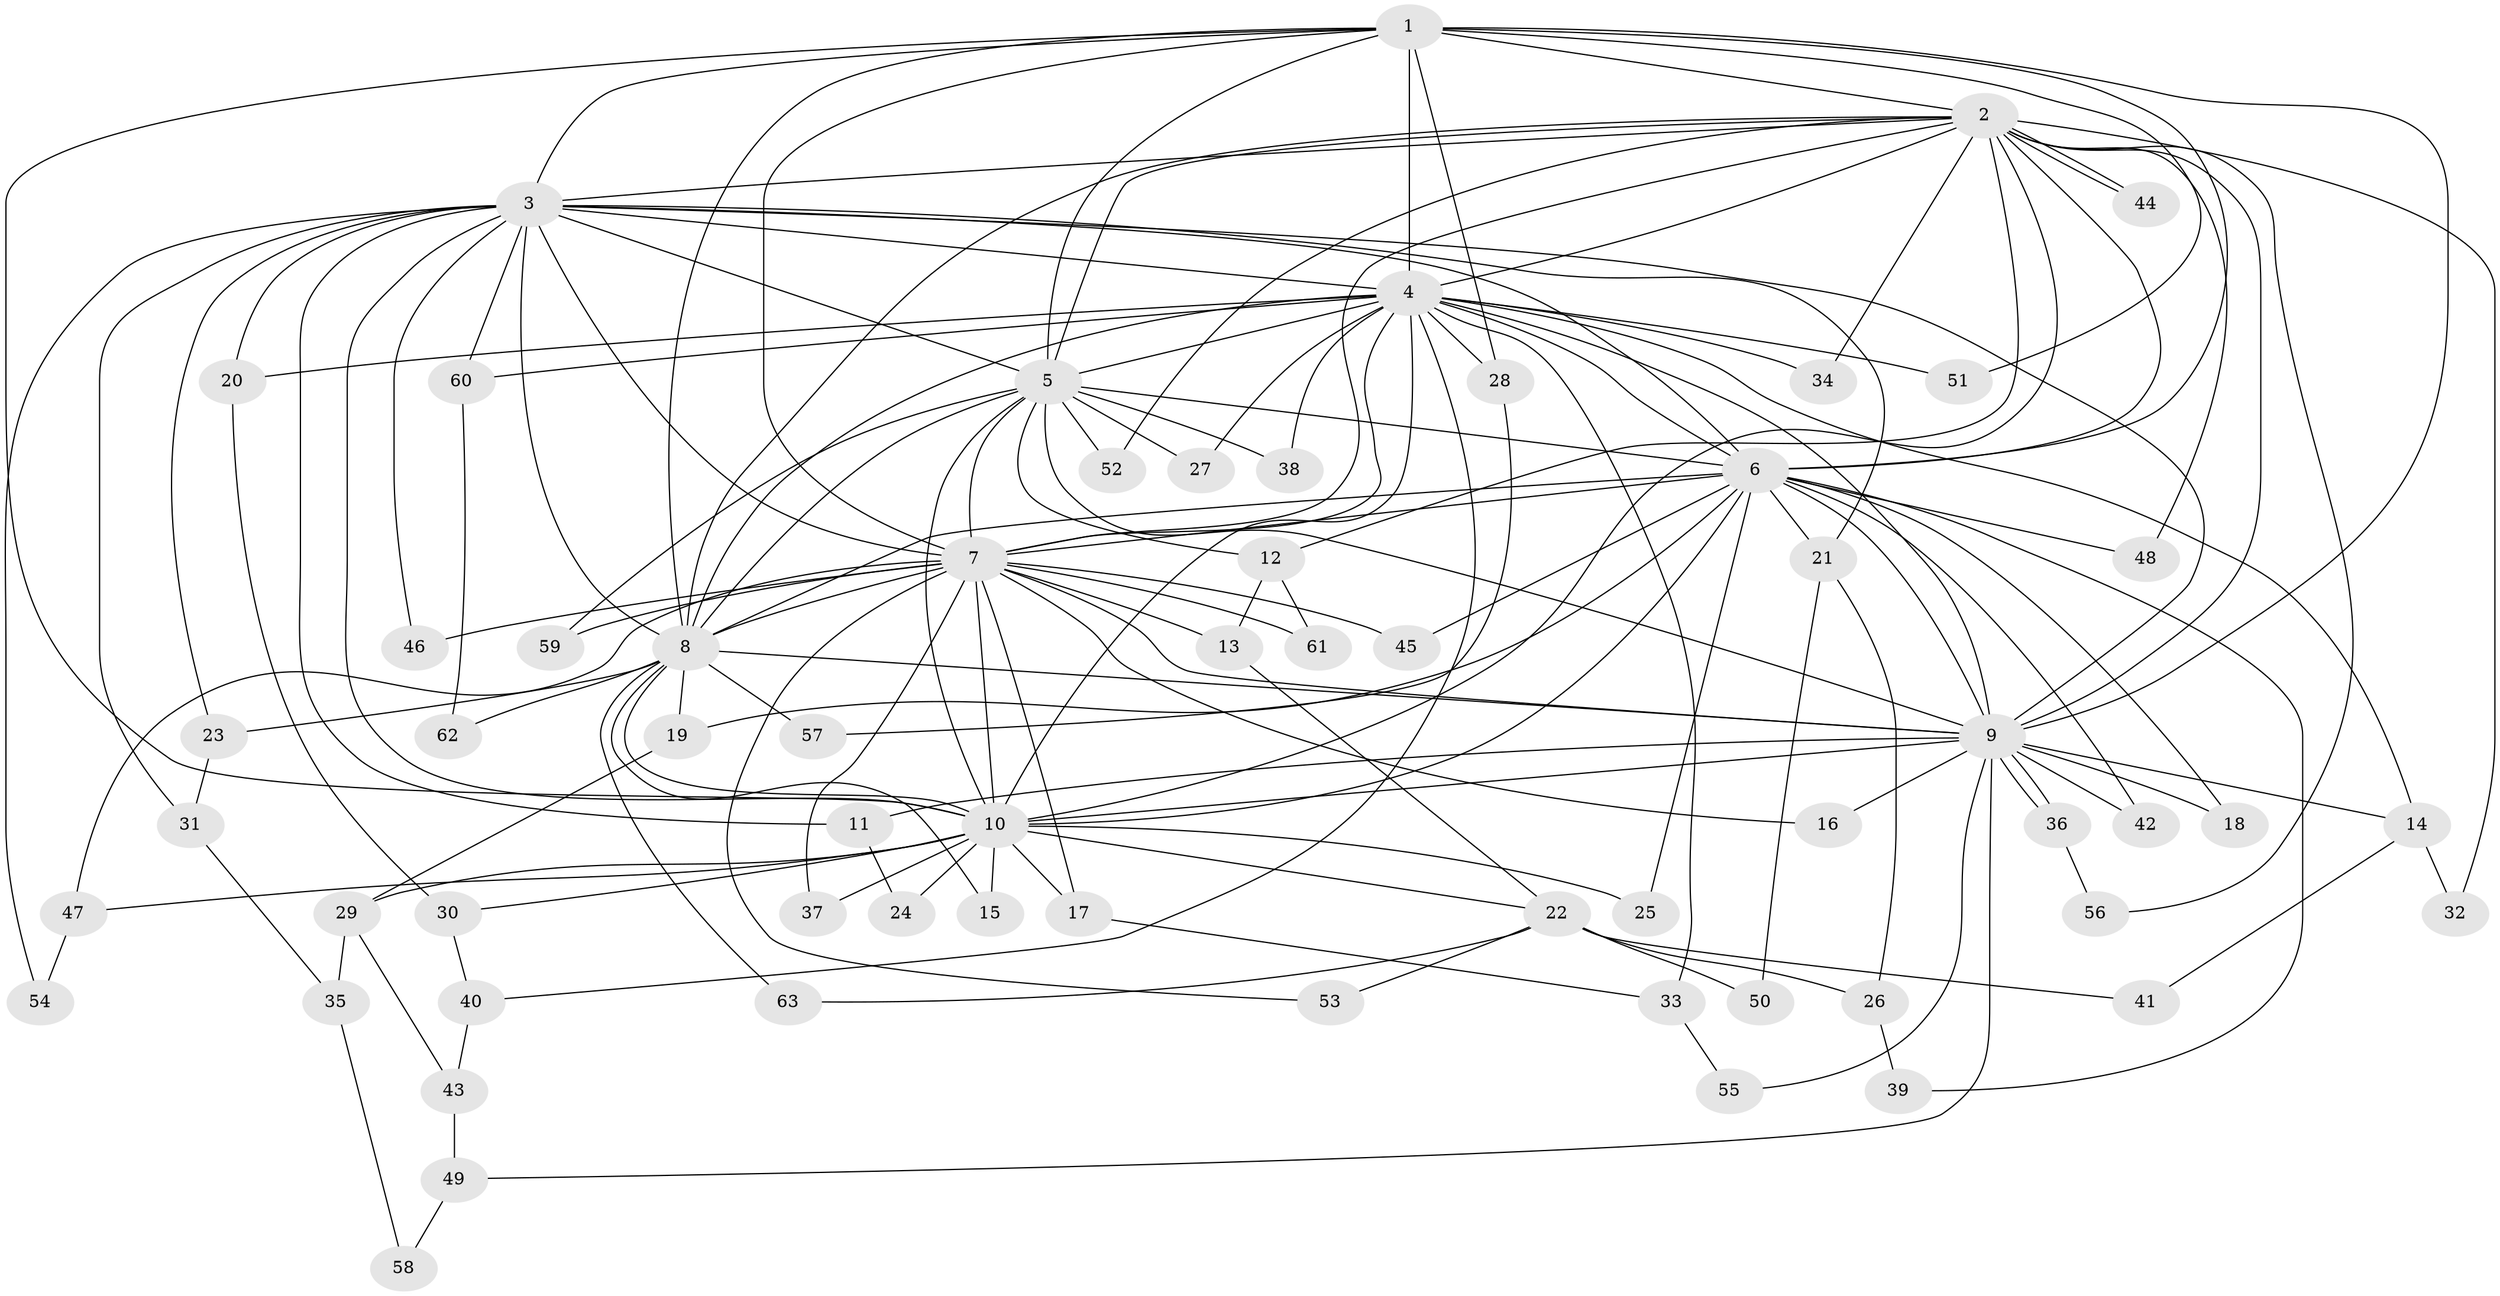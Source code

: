 // coarse degree distribution, {14: 0.02631578947368421, 12: 0.02631578947368421, 13: 0.05263157894736842, 8: 0.02631578947368421, 15: 0.02631578947368421, 11: 0.02631578947368421, 3: 0.23684210526315788, 4: 0.05263157894736842, 7: 0.02631578947368421, 6: 0.02631578947368421, 2: 0.42105263157894735, 5: 0.02631578947368421, 1: 0.02631578947368421}
// Generated by graph-tools (version 1.1) at 2025/49/03/04/25 22:49:20]
// undirected, 63 vertices, 151 edges
graph export_dot {
  node [color=gray90,style=filled];
  1;
  2;
  3;
  4;
  5;
  6;
  7;
  8;
  9;
  10;
  11;
  12;
  13;
  14;
  15;
  16;
  17;
  18;
  19;
  20;
  21;
  22;
  23;
  24;
  25;
  26;
  27;
  28;
  29;
  30;
  31;
  32;
  33;
  34;
  35;
  36;
  37;
  38;
  39;
  40;
  41;
  42;
  43;
  44;
  45;
  46;
  47;
  48;
  49;
  50;
  51;
  52;
  53;
  54;
  55;
  56;
  57;
  58;
  59;
  60;
  61;
  62;
  63;
  1 -- 2;
  1 -- 3;
  1 -- 4;
  1 -- 5;
  1 -- 6;
  1 -- 7;
  1 -- 8;
  1 -- 9;
  1 -- 10;
  1 -- 28;
  1 -- 51;
  2 -- 3;
  2 -- 4;
  2 -- 5;
  2 -- 6;
  2 -- 7;
  2 -- 8;
  2 -- 9;
  2 -- 10;
  2 -- 12;
  2 -- 32;
  2 -- 34;
  2 -- 44;
  2 -- 44;
  2 -- 48;
  2 -- 52;
  2 -- 56;
  3 -- 4;
  3 -- 5;
  3 -- 6;
  3 -- 7;
  3 -- 8;
  3 -- 9;
  3 -- 10;
  3 -- 11;
  3 -- 20;
  3 -- 21;
  3 -- 23;
  3 -- 31;
  3 -- 46;
  3 -- 54;
  3 -- 60;
  4 -- 5;
  4 -- 6;
  4 -- 7;
  4 -- 8;
  4 -- 9;
  4 -- 10;
  4 -- 14;
  4 -- 20;
  4 -- 27;
  4 -- 28;
  4 -- 33;
  4 -- 34;
  4 -- 38;
  4 -- 40;
  4 -- 51;
  4 -- 60;
  5 -- 6;
  5 -- 7;
  5 -- 8;
  5 -- 9;
  5 -- 10;
  5 -- 12;
  5 -- 27;
  5 -- 38;
  5 -- 52;
  5 -- 59;
  6 -- 7;
  6 -- 8;
  6 -- 9;
  6 -- 10;
  6 -- 18;
  6 -- 19;
  6 -- 21;
  6 -- 25;
  6 -- 39;
  6 -- 42;
  6 -- 45;
  6 -- 48;
  7 -- 8;
  7 -- 9;
  7 -- 10;
  7 -- 13;
  7 -- 16;
  7 -- 17;
  7 -- 37;
  7 -- 45;
  7 -- 46;
  7 -- 47;
  7 -- 53;
  7 -- 59;
  7 -- 61;
  8 -- 9;
  8 -- 10;
  8 -- 15;
  8 -- 19;
  8 -- 23;
  8 -- 57;
  8 -- 62;
  8 -- 63;
  9 -- 10;
  9 -- 11;
  9 -- 14;
  9 -- 16;
  9 -- 18;
  9 -- 36;
  9 -- 36;
  9 -- 42;
  9 -- 49;
  9 -- 55;
  10 -- 15;
  10 -- 17;
  10 -- 22;
  10 -- 24;
  10 -- 25;
  10 -- 29;
  10 -- 30;
  10 -- 37;
  10 -- 47;
  11 -- 24;
  12 -- 13;
  12 -- 61;
  13 -- 22;
  14 -- 32;
  14 -- 41;
  17 -- 33;
  19 -- 29;
  20 -- 30;
  21 -- 26;
  21 -- 50;
  22 -- 26;
  22 -- 41;
  22 -- 50;
  22 -- 53;
  22 -- 63;
  23 -- 31;
  26 -- 39;
  28 -- 57;
  29 -- 35;
  29 -- 43;
  30 -- 40;
  31 -- 35;
  33 -- 55;
  35 -- 58;
  36 -- 56;
  40 -- 43;
  43 -- 49;
  47 -- 54;
  49 -- 58;
  60 -- 62;
}
